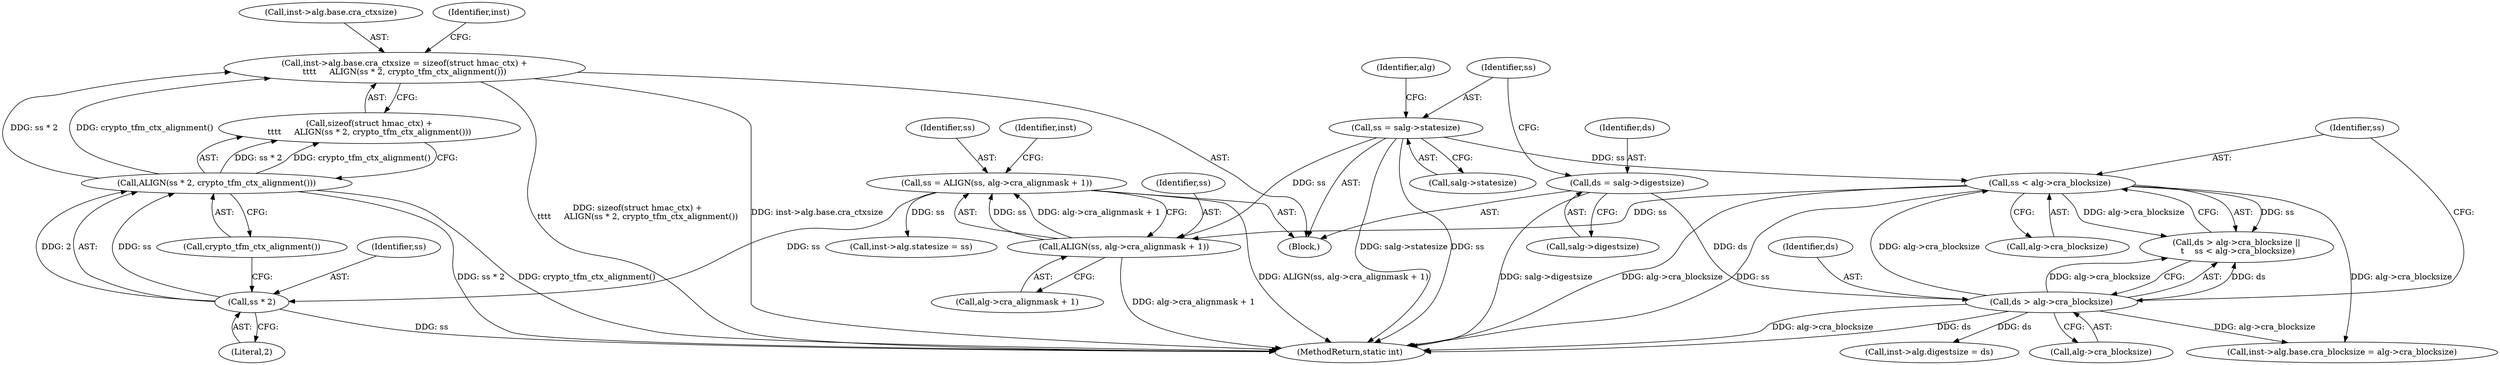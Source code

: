 digraph "0_linux_af3ff8045bbf3e32f1a448542e73abb4c8ceb6f1@API" {
"1000246" [label="(Call,inst->alg.base.cra_ctxsize = sizeof(struct hmac_ctx) +\n\t\t\t\t     ALIGN(ss * 2, crypto_tfm_ctx_alignment()))"];
"1000257" [label="(Call,ALIGN(ss * 2, crypto_tfm_ctx_alignment()))"];
"1000258" [label="(Call,ss * 2)"];
"1000223" [label="(Call,ss = ALIGN(ss, alg->cra_alignmask + 1))"];
"1000225" [label="(Call,ALIGN(ss, alg->cra_alignmask + 1))"];
"1000142" [label="(Call,ss = salg->statesize)"];
"1000160" [label="(Call,ss < alg->cra_blocksize)"];
"1000155" [label="(Call,ds > alg->cra_blocksize)"];
"1000137" [label="(Call,ds = salg->digestsize)"];
"1000142" [label="(Call,ss = salg->statesize)"];
"1000232" [label="(Call,inst->alg.digestsize = ds)"];
"1000235" [label="(Identifier,inst)"];
"1000224" [label="(Identifier,ss)"];
"1000161" [label="(Identifier,ss)"];
"1000257" [label="(Call,ALIGN(ss * 2, crypto_tfm_ctx_alignment()))"];
"1000137" [label="(Call,ds = salg->digestsize)"];
"1000258" [label="(Call,ss * 2)"];
"1000155" [label="(Call,ds > alg->cra_blocksize)"];
"1000247" [label="(Call,inst->alg.base.cra_ctxsize)"];
"1000144" [label="(Call,salg->statesize)"];
"1000162" [label="(Call,alg->cra_blocksize)"];
"1000226" [label="(Identifier,ss)"];
"1000346" [label="(MethodReturn,static int)"];
"1000143" [label="(Identifier,ss)"];
"1000261" [label="(Call,crypto_tfm_ctx_alignment())"];
"1000148" [label="(Identifier,alg)"];
"1000138" [label="(Identifier,ds)"];
"1000227" [label="(Call,alg->cra_alignmask + 1)"];
"1000223" [label="(Call,ss = ALIGN(ss, alg->cra_alignmask + 1))"];
"1000259" [label="(Identifier,ss)"];
"1000225" [label="(Call,ALIGN(ss, alg->cra_alignmask + 1))"];
"1000157" [label="(Call,alg->cra_blocksize)"];
"1000254" [label="(Call,sizeof(struct hmac_ctx) +\n\t\t\t\t     ALIGN(ss * 2, crypto_tfm_ctx_alignment()))"];
"1000139" [label="(Call,salg->digestsize)"];
"1000156" [label="(Identifier,ds)"];
"1000246" [label="(Call,inst->alg.base.cra_ctxsize = sizeof(struct hmac_ctx) +\n\t\t\t\t     ALIGN(ss * 2, crypto_tfm_ctx_alignment()))"];
"1000239" [label="(Call,inst->alg.statesize = ss)"];
"1000260" [label="(Literal,2)"];
"1000154" [label="(Call,ds > alg->cra_blocksize ||\n \t    ss < alg->cra_blocksize)"];
"1000201" [label="(Call,inst->alg.base.cra_blocksize = alg->cra_blocksize)"];
"1000160" [label="(Call,ss < alg->cra_blocksize)"];
"1000103" [label="(Block,)"];
"1000266" [label="(Identifier,inst)"];
"1000246" -> "1000103"  [label="AST: "];
"1000246" -> "1000254"  [label="CFG: "];
"1000247" -> "1000246"  [label="AST: "];
"1000254" -> "1000246"  [label="AST: "];
"1000266" -> "1000246"  [label="CFG: "];
"1000246" -> "1000346"  [label="DDG: sizeof(struct hmac_ctx) +\n\t\t\t\t     ALIGN(ss * 2, crypto_tfm_ctx_alignment())"];
"1000246" -> "1000346"  [label="DDG: inst->alg.base.cra_ctxsize"];
"1000257" -> "1000246"  [label="DDG: ss * 2"];
"1000257" -> "1000246"  [label="DDG: crypto_tfm_ctx_alignment()"];
"1000257" -> "1000254"  [label="AST: "];
"1000257" -> "1000261"  [label="CFG: "];
"1000258" -> "1000257"  [label="AST: "];
"1000261" -> "1000257"  [label="AST: "];
"1000254" -> "1000257"  [label="CFG: "];
"1000257" -> "1000346"  [label="DDG: ss * 2"];
"1000257" -> "1000346"  [label="DDG: crypto_tfm_ctx_alignment()"];
"1000257" -> "1000254"  [label="DDG: ss * 2"];
"1000257" -> "1000254"  [label="DDG: crypto_tfm_ctx_alignment()"];
"1000258" -> "1000257"  [label="DDG: ss"];
"1000258" -> "1000257"  [label="DDG: 2"];
"1000258" -> "1000260"  [label="CFG: "];
"1000259" -> "1000258"  [label="AST: "];
"1000260" -> "1000258"  [label="AST: "];
"1000261" -> "1000258"  [label="CFG: "];
"1000258" -> "1000346"  [label="DDG: ss"];
"1000223" -> "1000258"  [label="DDG: ss"];
"1000223" -> "1000103"  [label="AST: "];
"1000223" -> "1000225"  [label="CFG: "];
"1000224" -> "1000223"  [label="AST: "];
"1000225" -> "1000223"  [label="AST: "];
"1000235" -> "1000223"  [label="CFG: "];
"1000223" -> "1000346"  [label="DDG: ALIGN(ss, alg->cra_alignmask + 1)"];
"1000225" -> "1000223"  [label="DDG: ss"];
"1000225" -> "1000223"  [label="DDG: alg->cra_alignmask + 1"];
"1000223" -> "1000239"  [label="DDG: ss"];
"1000225" -> "1000227"  [label="CFG: "];
"1000226" -> "1000225"  [label="AST: "];
"1000227" -> "1000225"  [label="AST: "];
"1000225" -> "1000346"  [label="DDG: alg->cra_alignmask + 1"];
"1000142" -> "1000225"  [label="DDG: ss"];
"1000160" -> "1000225"  [label="DDG: ss"];
"1000142" -> "1000103"  [label="AST: "];
"1000142" -> "1000144"  [label="CFG: "];
"1000143" -> "1000142"  [label="AST: "];
"1000144" -> "1000142"  [label="AST: "];
"1000148" -> "1000142"  [label="CFG: "];
"1000142" -> "1000346"  [label="DDG: salg->statesize"];
"1000142" -> "1000346"  [label="DDG: ss"];
"1000142" -> "1000160"  [label="DDG: ss"];
"1000160" -> "1000154"  [label="AST: "];
"1000160" -> "1000162"  [label="CFG: "];
"1000161" -> "1000160"  [label="AST: "];
"1000162" -> "1000160"  [label="AST: "];
"1000154" -> "1000160"  [label="CFG: "];
"1000160" -> "1000346"  [label="DDG: alg->cra_blocksize"];
"1000160" -> "1000346"  [label="DDG: ss"];
"1000160" -> "1000154"  [label="DDG: ss"];
"1000160" -> "1000154"  [label="DDG: alg->cra_blocksize"];
"1000155" -> "1000160"  [label="DDG: alg->cra_blocksize"];
"1000160" -> "1000201"  [label="DDG: alg->cra_blocksize"];
"1000155" -> "1000154"  [label="AST: "];
"1000155" -> "1000157"  [label="CFG: "];
"1000156" -> "1000155"  [label="AST: "];
"1000157" -> "1000155"  [label="AST: "];
"1000161" -> "1000155"  [label="CFG: "];
"1000154" -> "1000155"  [label="CFG: "];
"1000155" -> "1000346"  [label="DDG: alg->cra_blocksize"];
"1000155" -> "1000346"  [label="DDG: ds"];
"1000155" -> "1000154"  [label="DDG: ds"];
"1000155" -> "1000154"  [label="DDG: alg->cra_blocksize"];
"1000137" -> "1000155"  [label="DDG: ds"];
"1000155" -> "1000201"  [label="DDG: alg->cra_blocksize"];
"1000155" -> "1000232"  [label="DDG: ds"];
"1000137" -> "1000103"  [label="AST: "];
"1000137" -> "1000139"  [label="CFG: "];
"1000138" -> "1000137"  [label="AST: "];
"1000139" -> "1000137"  [label="AST: "];
"1000143" -> "1000137"  [label="CFG: "];
"1000137" -> "1000346"  [label="DDG: salg->digestsize"];
}

